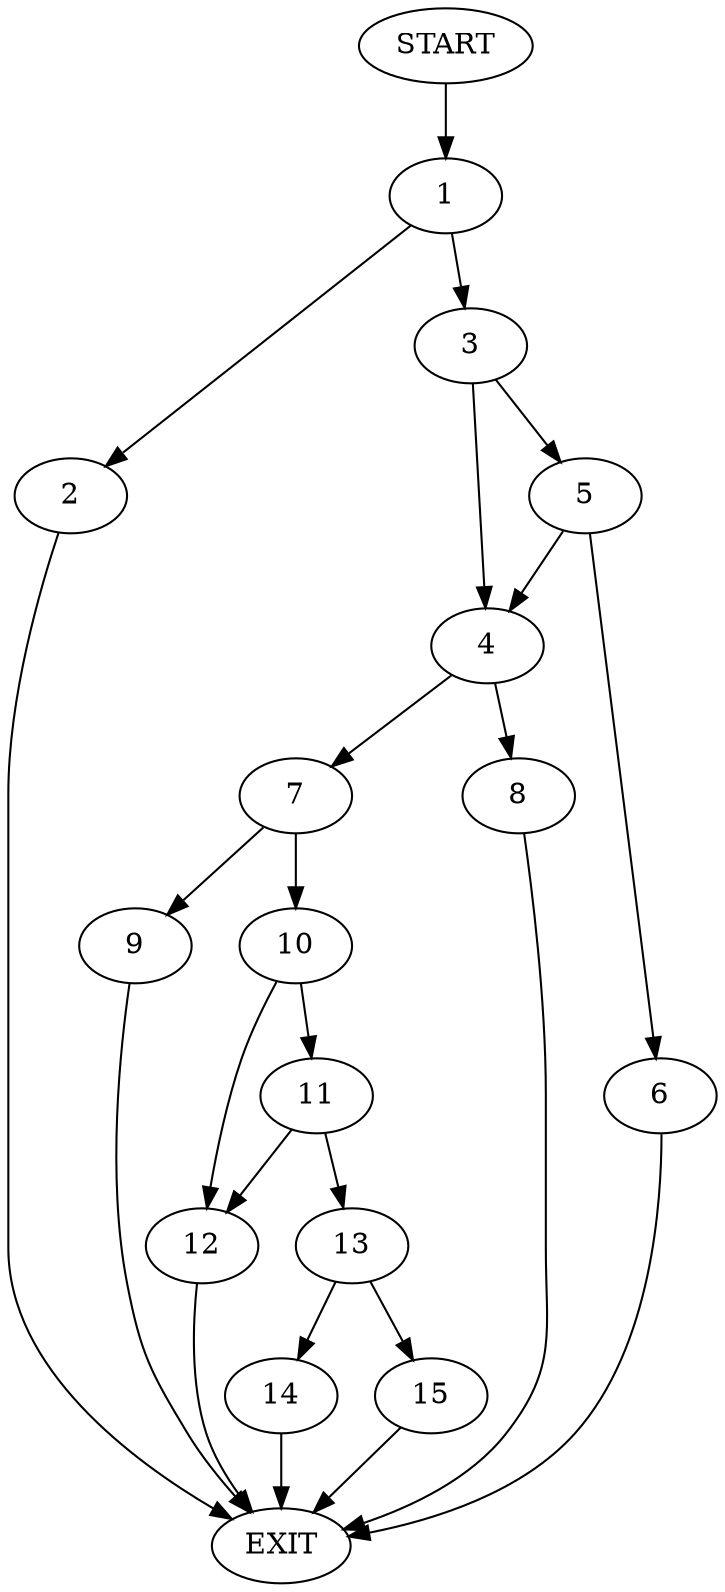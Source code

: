 digraph {
0 [label="START"]
16 [label="EXIT"]
0 -> 1
1 -> 2
1 -> 3
2 -> 16
3 -> 4
3 -> 5
5 -> 6
5 -> 4
4 -> 7
4 -> 8
6 -> 16
7 -> 9
7 -> 10
8 -> 16
9 -> 16
10 -> 11
10 -> 12
11 -> 13
11 -> 12
12 -> 16
13 -> 14
13 -> 15
14 -> 16
15 -> 16
}
